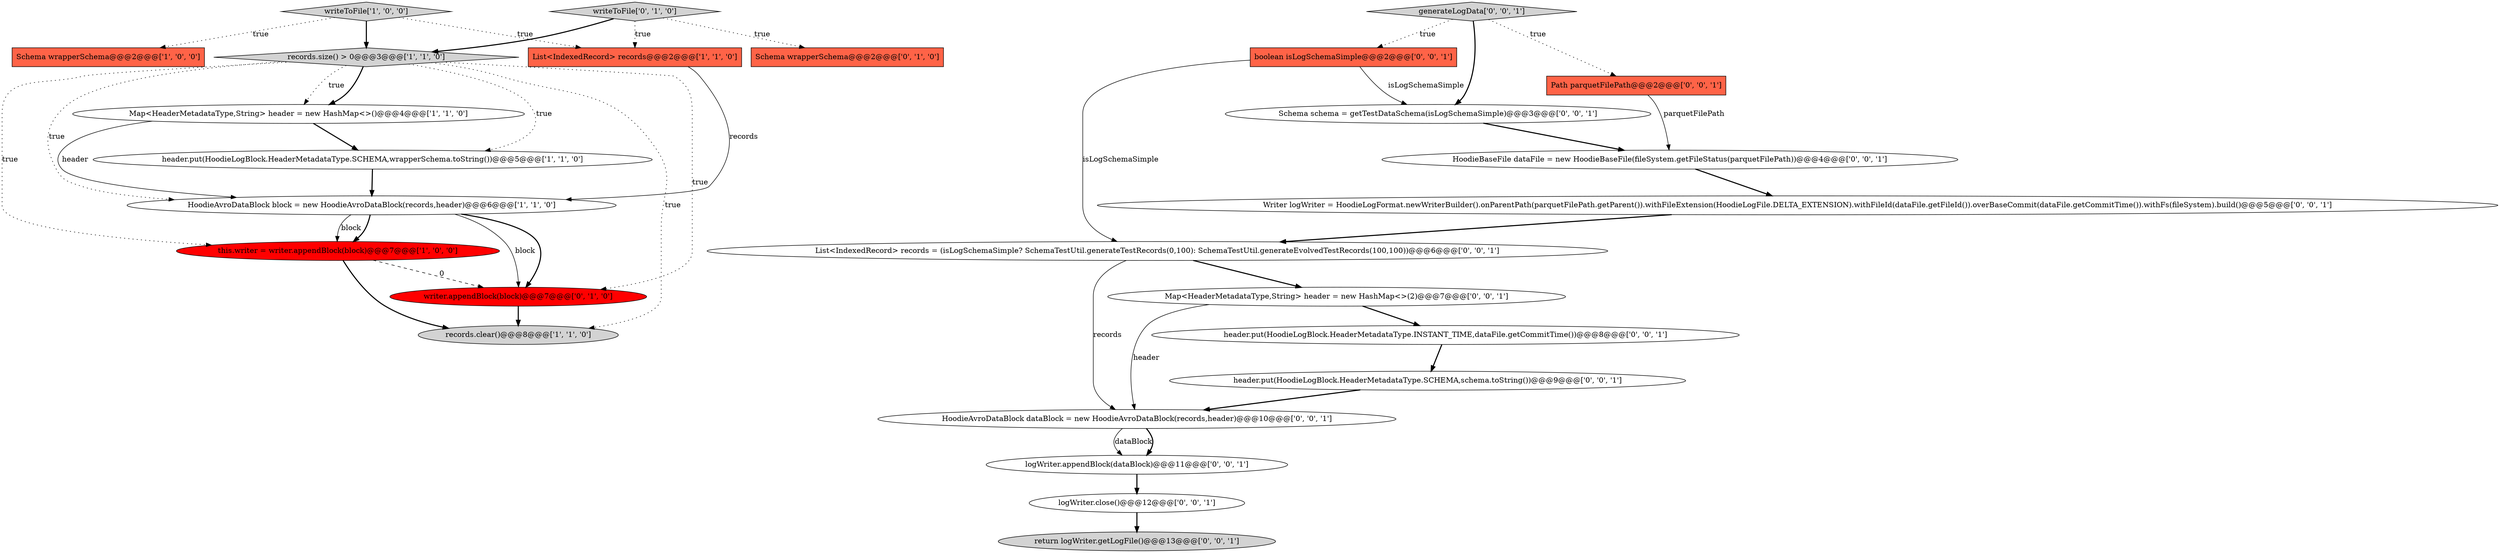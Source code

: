 digraph {
4 [style = filled, label = "this.writer = writer.appendBlock(block)@@@7@@@['1', '0', '0']", fillcolor = red, shape = ellipse image = "AAA1AAABBB1BBB"];
21 [style = filled, label = "logWriter.appendBlock(dataBlock)@@@11@@@['0', '0', '1']", fillcolor = white, shape = ellipse image = "AAA0AAABBB3BBB"];
12 [style = filled, label = "logWriter.close()@@@12@@@['0', '0', '1']", fillcolor = white, shape = ellipse image = "AAA0AAABBB3BBB"];
17 [style = filled, label = "Writer logWriter = HoodieLogFormat.newWriterBuilder().onParentPath(parquetFilePath.getParent()).withFileExtension(HoodieLogFile.DELTA_EXTENSION).withFileId(dataFile.getFileId()).overBaseCommit(dataFile.getCommitTime()).withFs(fileSystem).build()@@@5@@@['0', '0', '1']", fillcolor = white, shape = ellipse image = "AAA0AAABBB3BBB"];
8 [style = filled, label = "writeToFile['1', '0', '0']", fillcolor = lightgray, shape = diamond image = "AAA0AAABBB1BBB"];
10 [style = filled, label = "writeToFile['0', '1', '0']", fillcolor = lightgray, shape = diamond image = "AAA0AAABBB2BBB"];
2 [style = filled, label = "List<IndexedRecord> records@@@2@@@['1', '1', '0']", fillcolor = tomato, shape = box image = "AAA0AAABBB1BBB"];
0 [style = filled, label = "records.clear()@@@8@@@['1', '1', '0']", fillcolor = lightgray, shape = ellipse image = "AAA0AAABBB1BBB"];
6 [style = filled, label = "records.size() > 0@@@3@@@['1', '1', '0']", fillcolor = lightgray, shape = diamond image = "AAA0AAABBB1BBB"];
16 [style = filled, label = "generateLogData['0', '0', '1']", fillcolor = lightgray, shape = diamond image = "AAA0AAABBB3BBB"];
7 [style = filled, label = "Map<HeaderMetadataType,String> header = new HashMap<>()@@@4@@@['1', '1', '0']", fillcolor = white, shape = ellipse image = "AAA0AAABBB1BBB"];
3 [style = filled, label = "HoodieAvroDataBlock block = new HoodieAvroDataBlock(records,header)@@@6@@@['1', '1', '0']", fillcolor = white, shape = ellipse image = "AAA0AAABBB1BBB"];
1 [style = filled, label = "Schema wrapperSchema@@@2@@@['1', '0', '0']", fillcolor = tomato, shape = box image = "AAA0AAABBB1BBB"];
11 [style = filled, label = "Schema wrapperSchema@@@2@@@['0', '1', '0']", fillcolor = tomato, shape = box image = "AAA0AAABBB2BBB"];
15 [style = filled, label = "boolean isLogSchemaSimple@@@2@@@['0', '0', '1']", fillcolor = tomato, shape = box image = "AAA0AAABBB3BBB"];
5 [style = filled, label = "header.put(HoodieLogBlock.HeaderMetadataType.SCHEMA,wrapperSchema.toString())@@@5@@@['1', '1', '0']", fillcolor = white, shape = ellipse image = "AAA0AAABBB1BBB"];
25 [style = filled, label = "header.put(HoodieLogBlock.HeaderMetadataType.INSTANT_TIME,dataFile.getCommitTime())@@@8@@@['0', '0', '1']", fillcolor = white, shape = ellipse image = "AAA0AAABBB3BBB"];
19 [style = filled, label = "HoodieBaseFile dataFile = new HoodieBaseFile(fileSystem.getFileStatus(parquetFilePath))@@@4@@@['0', '0', '1']", fillcolor = white, shape = ellipse image = "AAA0AAABBB3BBB"];
24 [style = filled, label = "return logWriter.getLogFile()@@@13@@@['0', '0', '1']", fillcolor = lightgray, shape = ellipse image = "AAA0AAABBB3BBB"];
22 [style = filled, label = "Path parquetFilePath@@@2@@@['0', '0', '1']", fillcolor = tomato, shape = box image = "AAA0AAABBB3BBB"];
9 [style = filled, label = "writer.appendBlock(block)@@@7@@@['0', '1', '0']", fillcolor = red, shape = ellipse image = "AAA1AAABBB2BBB"];
20 [style = filled, label = "HoodieAvroDataBlock dataBlock = new HoodieAvroDataBlock(records,header)@@@10@@@['0', '0', '1']", fillcolor = white, shape = ellipse image = "AAA0AAABBB3BBB"];
18 [style = filled, label = "Map<HeaderMetadataType,String> header = new HashMap<>(2)@@@7@@@['0', '0', '1']", fillcolor = white, shape = ellipse image = "AAA0AAABBB3BBB"];
23 [style = filled, label = "List<IndexedRecord> records = (isLogSchemaSimple? SchemaTestUtil.generateTestRecords(0,100): SchemaTestUtil.generateEvolvedTestRecords(100,100))@@@6@@@['0', '0', '1']", fillcolor = white, shape = ellipse image = "AAA0AAABBB3BBB"];
14 [style = filled, label = "Schema schema = getTestDataSchema(isLogSchemaSimple)@@@3@@@['0', '0', '1']", fillcolor = white, shape = ellipse image = "AAA0AAABBB3BBB"];
13 [style = filled, label = "header.put(HoodieLogBlock.HeaderMetadataType.SCHEMA,schema.toString())@@@9@@@['0', '0', '1']", fillcolor = white, shape = ellipse image = "AAA0AAABBB3BBB"];
5->3 [style = bold, label=""];
20->21 [style = solid, label="dataBlock"];
9->0 [style = bold, label=""];
25->13 [style = bold, label=""];
8->2 [style = dotted, label="true"];
18->20 [style = solid, label="header"];
2->3 [style = solid, label="records"];
14->19 [style = bold, label=""];
8->6 [style = bold, label=""];
19->17 [style = bold, label=""];
12->24 [style = bold, label=""];
16->22 [style = dotted, label="true"];
3->4 [style = bold, label=""];
3->4 [style = solid, label="block"];
10->6 [style = bold, label=""];
17->23 [style = bold, label=""];
3->9 [style = solid, label="block"];
4->0 [style = bold, label=""];
21->12 [style = bold, label=""];
20->21 [style = bold, label=""];
3->9 [style = bold, label=""];
8->1 [style = dotted, label="true"];
4->9 [style = dashed, label="0"];
7->5 [style = bold, label=""];
6->4 [style = dotted, label="true"];
6->9 [style = dotted, label="true"];
10->11 [style = dotted, label="true"];
10->2 [style = dotted, label="true"];
7->3 [style = solid, label="header"];
22->19 [style = solid, label="parquetFilePath"];
18->25 [style = bold, label=""];
6->7 [style = dotted, label="true"];
15->23 [style = solid, label="isLogSchemaSimple"];
16->14 [style = bold, label=""];
6->0 [style = dotted, label="true"];
6->3 [style = dotted, label="true"];
6->7 [style = bold, label=""];
15->14 [style = solid, label="isLogSchemaSimple"];
23->20 [style = solid, label="records"];
23->18 [style = bold, label=""];
6->5 [style = dotted, label="true"];
16->15 [style = dotted, label="true"];
13->20 [style = bold, label=""];
}

